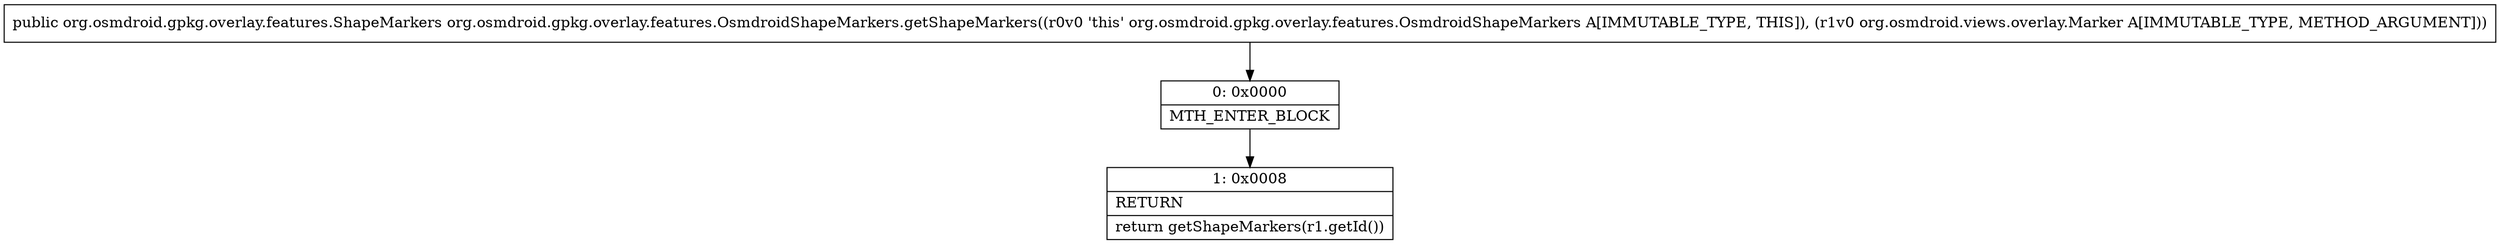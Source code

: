 digraph "CFG fororg.osmdroid.gpkg.overlay.features.OsmdroidShapeMarkers.getShapeMarkers(Lorg\/osmdroid\/views\/overlay\/Marker;)Lorg\/osmdroid\/gpkg\/overlay\/features\/ShapeMarkers;" {
Node_0 [shape=record,label="{0\:\ 0x0000|MTH_ENTER_BLOCK\l}"];
Node_1 [shape=record,label="{1\:\ 0x0008|RETURN\l|return getShapeMarkers(r1.getId())\l}"];
MethodNode[shape=record,label="{public org.osmdroid.gpkg.overlay.features.ShapeMarkers org.osmdroid.gpkg.overlay.features.OsmdroidShapeMarkers.getShapeMarkers((r0v0 'this' org.osmdroid.gpkg.overlay.features.OsmdroidShapeMarkers A[IMMUTABLE_TYPE, THIS]), (r1v0 org.osmdroid.views.overlay.Marker A[IMMUTABLE_TYPE, METHOD_ARGUMENT])) }"];
MethodNode -> Node_0;
Node_0 -> Node_1;
}

